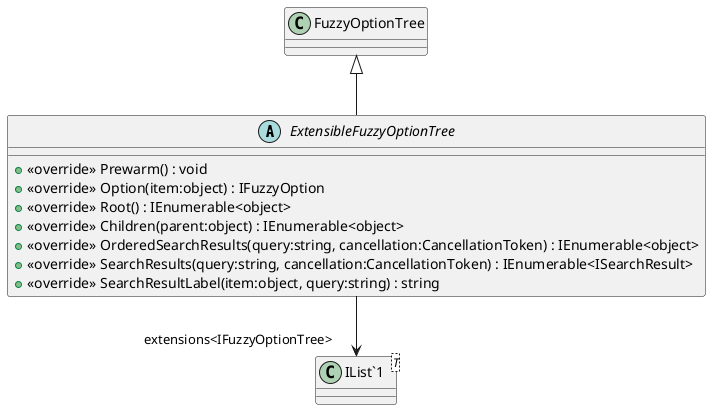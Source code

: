 @startuml
abstract class ExtensibleFuzzyOptionTree {
    + <<override>> Prewarm() : void
    + <<override>> Option(item:object) : IFuzzyOption
    + <<override>> Root() : IEnumerable<object>
    + <<override>> Children(parent:object) : IEnumerable<object>
    + <<override>> OrderedSearchResults(query:string, cancellation:CancellationToken) : IEnumerable<object>
    + <<override>> SearchResults(query:string, cancellation:CancellationToken) : IEnumerable<ISearchResult>
    + <<override>> SearchResultLabel(item:object, query:string) : string
}
class "IList`1"<T> {
}
FuzzyOptionTree <|-- ExtensibleFuzzyOptionTree
ExtensibleFuzzyOptionTree --> "extensions<IFuzzyOptionTree>" "IList`1"
@enduml

